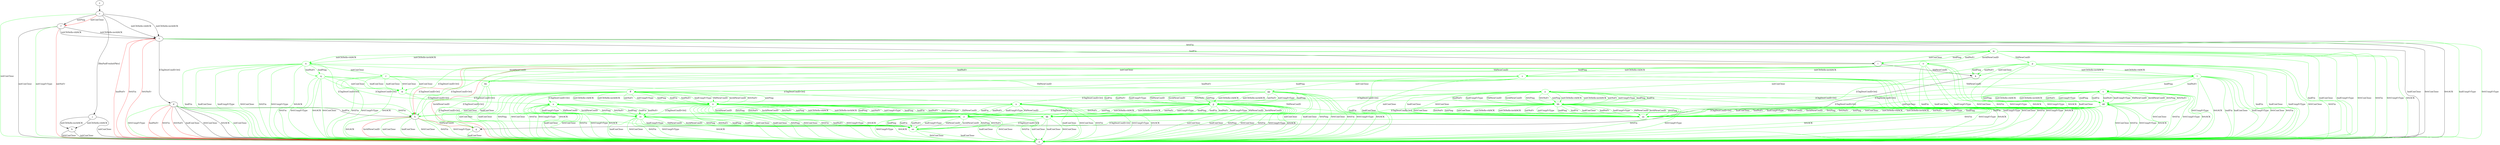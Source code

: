digraph "" {
	b -> a	[key=0,
		label="initConClose "];
	b -> a	[key=1,
		label="0rttConClose "];
	c -> a	[key=0,
		color=green,
		label="initConClose "];
	c -> f	[key=0,
		label="initPing "];
	c -> f	[key=1,
		color=red,
		label="initConClose "];
	c -> j	[key=0,
		label="[RmPadFrmInitPkts] "];
	c -> l	[key=0,
		label="initCltHello-vldACK "];
	c -> l	[key=1,
		label="initCltHello-invldACK "];
	d -> a	[key=0,
		label="hndConClose "];
	d -> a	[key=1,
		label="0rttConClose "];
	d -> a	[key=2,
		label="0rttACK "];
	d -> a	[key=3,
		color=green,
		label="initConClose "];
	d -> a	[key=4,
		color=green,
		label="0rttUnxpFrType "];
	d -> a	[key=5,
		color=red,
		label="hndNoFr "];
	d -> a	[key=6,
		color=red,
		label="0rttFin "];
	d -> a	[key=7,
		color=red,
		label="0rttNoFr "];
	d -> h	[key=0,
		label="hndFin "];
	d -> h	[key=1,
		color=green,
		label="0rttFin "];
	e -> c	[key=0];
	f -> a	[key=0,
		label="initConClose "];
	f -> a	[key=1,
		color=green,
		label="initUnxpFrType "];
	f -> a	[key=2,
		color=red,
		label="initNoFr "];
	f -> l	[key=0,
		label="initCltHello-vldACK "];
	f -> l	[key=1,
		label="initCltHello-invldACK "];
	g -> a	[key=0,
		color=green,
		label="hndConClose "];
	h -> a	[key=0,
		color=green,
		label="initConClose "];
	h -> a	[key=1,
		color=green,
		label="hndConClose "];
	h -> a	[key=2,
		color=green,
		label="0rttConClose "];
	h -> a	[key=3,
		color=green,
		label="0rttFin "];
	h -> a	[key=4,
		color=green,
		label="0rttUnxpFrType "];
	h -> a	[key=5,
		color=green,
		label="0rttACK "];
	h -> a	[key=6,
		color=red,
		label="InvldNewConID "];
	h -> g	[key=0,
		color=red,
		label="VldNewConID "];
	i -> a	[key=0,
		color=red,
		label="InvldNewConID "];
	i -> g	[key=0,
		color=green,
		label="[ChgDestConID-Ori] "];
	i -> h	[key=0,
		color=red,
		label="[ChgDestConID-Ori] "];
	i -> k	[key=0,
		label="VldNewConID "];
	j -> a	[key=0,
		label="initConClose "];
	j -> b	[key=0,
		label="initCltHello-vldACK "];
	j -> b	[key=1,
		label="initCltHello-invldACK "];
	k -> g	[key=0,
		label="[ChgDestConID-Ori] "];
	l -> a	[key=0,
		label="hndConClose "];
	l -> a	[key=1,
		label="0rttConClose "];
	l -> a	[key=2,
		label="0rttACK "];
	l -> a	[key=3,
		color=green,
		label="hndUnxpFrType "];
	l -> a	[key=4,
		color=green,
		label="0rttUnxpFrType "];
	l -> a	[key=5,
		color=red,
		label="hndNoFr "];
	l -> a	[key=6,
		color=red,
		label="0rttFin "];
	l -> a	[key=7,
		color=red,
		label="0rttNoFr "];
	l -> d	[key=0,
		label="[ChgDestConID-Ori] "];
	l -> i	[key=0,
		label="hndFin "];
	m	[color=green];
	l -> m	[key=0,
		color=green,
		label="0rttFin "];
	m -> a	[key=0,
		color=green,
		label="hndFin "];
	m -> a	[key=1,
		color=green,
		label="hndConClose "];
	m -> a	[key=2,
		color=green,
		label="hndUnxpFrType "];
	m -> a	[key=3,
		color=green,
		label="0rttConClose "];
	m -> a	[key=4,
		color=green,
		label="0rttFin "];
	m -> a	[key=5,
		color=green,
		label="0rttUnxpFrType "];
	m -> a	[key=6,
		color=green,
		label="0rttACK "];
	m -> h	[key=0,
		color=green,
		label="[ChgDestConID-Ori] "];
	m -> i	[key=0,
		color=green,
		label="initConClose "];
	m -> i	[key=1,
		color=green,
		label="hndPing "];
	m -> i	[key=2,
		color=green,
		label="hndNoFr "];
	n	[color=green];
	m -> n	[key=0,
		color=green,
		label="initCltHello-vldACK "];
	m -> n	[key=1,
		color=green,
		label="initCltHello-invldACK "];
	o	[color=green];
	m -> o	[key=0,
		color=green,
		label="InvldNewConID "];
	p	[color=green];
	m -> p	[key=0,
		color=green,
		label="VldNewConID "];
	n -> a	[key=0,
		color=green,
		label="hndFin "];
	n -> a	[key=1,
		color=green,
		label="hndConClose "];
	n -> a	[key=2,
		color=green,
		label="hndUnxpFrType "];
	n -> a	[key=3,
		color=green,
		label="0rttConClose "];
	n -> a	[key=4,
		color=green,
		label="0rttFin "];
	n -> a	[key=5,
		color=green,
		label="0rttUnxpFrType "];
	n -> a	[key=6,
		color=green,
		label="0rttACK "];
	n -> h	[key=0,
		color=green,
		label="[ChgDestConID-Ori] "];
	q	[color=green];
	n -> q	[key=0,
		color=green,
		label="hndPing "];
	n -> q	[key=1,
		color=green,
		label="hndNoFr "];
	r	[color=green];
	n -> r	[key=0,
		color=green,
		label="initConClose "];
	s	[color=green];
	n -> s	[key=0,
		color=green,
		label="InvldNewConID "];
	t	[color=green];
	n -> t	[key=0,
		color=green,
		label="VldNewConID "];
	o -> a	[key=0,
		color=green,
		label="hndFin "];
	o -> a	[key=1,
		color=green,
		label="hndConClose "];
	o -> a	[key=2,
		color=green,
		label="hndUnxpFrType "];
	o -> a	[key=3,
		color=green,
		label="0rttConClose "];
	o -> a	[key=4,
		color=green,
		label="0rttFin "];
	o -> a	[key=5,
		color=green,
		label="0rttUnxpFrType "];
	o -> a	[key=6,
		color=green,
		label="0rttACK "];
	o -> h	[key=0,
		color=green,
		label="[ChgDestConID-Ori] "];
	o -> s	[key=0,
		color=green,
		label="initCltHello-vldACK "];
	o -> s	[key=1,
		color=green,
		label="initCltHello-invldACK "];
	hh	[color=green];
	o -> hh	[key=0,
		color=green,
		label="initConClose "];
	o -> hh	[key=1,
		color=green,
		label="hndPing "];
	o -> hh	[key=2,
		color=green,
		label="hndNoFr "];
	p -> a	[key=0,
		color=green,
		label="hndFin "];
	p -> a	[key=1,
		color=green,
		label="hndConClose "];
	p -> a	[key=2,
		color=green,
		label="hndUnxpFrType "];
	p -> a	[key=3,
		color=green,
		label="0rttConClose "];
	p -> a	[key=4,
		color=green,
		label="0rttFin "];
	p -> a	[key=5,
		color=green,
		label="0rttUnxpFrType "];
	p -> a	[key=6,
		color=green,
		label="0rttACK "];
	p -> h	[key=0,
		color=green,
		label="[ChgDestConID-Ori] "];
	p -> k	[key=0,
		color=green,
		label="initConClose "];
	p -> k	[key=1,
		color=green,
		label="hndPing "];
	p -> k	[key=2,
		color=green,
		label="hndNoFr "];
	p -> t	[key=0,
		color=green,
		label="initCltHello-vldACK "];
	p -> t	[key=1,
		color=green,
		label="initCltHello-invldACK "];
	q -> a	[key=0,
		color=green,
		label="0rttConClose "];
	q -> a	[key=1,
		color=green,
		label="0rttFin "];
	q -> a	[key=2,
		color=green,
		label="0rttUnxpFrType "];
	q -> a	[key=3,
		color=green,
		label="0rttACK "];
	u	[color=green];
	q -> u	[key=0,
		color=green,
		label="[ChgDestConID-Ori] "];
	v	[color=green];
	q -> v	[key=0,
		color=green,
		label="VldNewConID "];
	w	[color=green];
	q -> w	[key=0,
		color=green,
		label="initConClose "];
	q -> w	[key=1,
		color=green,
		label="hndConClose "];
	r -> a	[key=0,
		color=green,
		label="0rttFin "];
	r -> a	[key=1,
		color=green,
		label="0rttUnxpFrType "];
	r -> a	[key=2,
		color=green,
		label="0rttACK "];
	r -> w	[key=0,
		color=green,
		label="initConClose "];
	r -> w	[key=1,
		color=green,
		label="hndConClose "];
	r -> w	[key=2,
		color=green,
		label="0rttConClose "];
	x	[color=green];
	r -> x	[key=0,
		color=green,
		label="[ChgDestConID-Ori] "];
	y	[color=green];
	r -> y	[key=0,
		color=green,
		label="VldNewConID "];
	s -> a	[key=0,
		color=green,
		label="hndFin "];
	s -> a	[key=1,
		color=green,
		label="hndConClose "];
	s -> a	[key=2,
		color=green,
		label="hndUnxpFrType "];
	s -> a	[key=3,
		color=green,
		label="0rttConClose "];
	s -> a	[key=4,
		color=green,
		label="0rttFin "];
	s -> a	[key=5,
		color=green,
		label="0rttUnxpFrType "];
	s -> a	[key=6,
		color=green,
		label="0rttACK "];
	s -> h	[key=0,
		color=green,
		label="[ChgDestConID-Ori] "];
	ff	[color=green];
	s -> ff	[key=0,
		color=green,
		label="hndPing "];
	s -> ff	[key=1,
		color=green,
		label="hndNoFr "];
	gg	[color=green];
	s -> gg	[key=0,
		color=green,
		label="initConClose "];
	t -> a	[key=0,
		color=green,
		label="hndFin "];
	t -> a	[key=1,
		color=green,
		label="hndConClose "];
	t -> a	[key=2,
		color=green,
		label="hndUnxpFrType "];
	t -> a	[key=3,
		color=green,
		label="0rttConClose "];
	t -> a	[key=4,
		color=green,
		label="0rttFin "];
	t -> a	[key=5,
		color=green,
		label="0rttUnxpFrType "];
	t -> a	[key=6,
		color=green,
		label="0rttACK "];
	t -> h	[key=0,
		color=green,
		label="[ChgDestConID-Ori] "];
	t -> v	[key=0,
		color=green,
		label="hndPing "];
	t -> v	[key=1,
		color=green,
		label="hndNoFr "];
	t -> y	[key=0,
		color=green,
		label="initConClose "];
	u -> a	[key=0,
		color=green,
		label="hndConClose "];
	u -> a	[key=1,
		color=green,
		label="0rttConClose "];
	u -> a	[key=2,
		color=green,
		label="0rttFin "];
	u -> a	[key=3,
		color=green,
		label="0rttUnxpFrType "];
	u -> a	[key=4,
		color=green,
		label="0rttACK "];
	cc	[color=green];
	u -> cc	[key=0,
		color=green,
		label="hndPing "];
	u -> cc	[key=1,
		color=green,
		label="hndFin "];
	u -> cc	[key=2,
		color=green,
		label="hndNoFr "];
	u -> cc	[key=3,
		color=green,
		label="hndUnxpFrType "];
	u -> cc	[key=4,
		color=green,
		label="VldNewConID "];
	u -> cc	[key=5,
		color=green,
		label="InvldNewConID "];
	u -> cc	[key=6,
		color=green,
		label="0rttPing "];
	u -> cc	[key=7,
		color=green,
		label="0rttNoFr "];
	v -> a	[key=0,
		color=green,
		label="0rttConClose "];
	v -> a	[key=1,
		color=green,
		label="0rttFin "];
	v -> a	[key=2,
		color=green,
		label="0rttUnxpFrType "];
	v -> a	[key=3,
		color=green,
		label="0rttACK "];
	v -> u	[key=0,
		color=green,
		label="[ChgDestConID-Ori] "];
	aa	[color=green];
	v -> aa	[key=0,
		color=green,
		label="initConClose "];
	v -> aa	[key=1,
		color=green,
		label="hndConClose "];
	dd	[color=green];
	v -> dd	[key=0,
		color=green,
		label="initPing "];
	v -> dd	[key=1,
		color=green,
		label="initCltHello-vldACK "];
	v -> dd	[key=2,
		color=green,
		label="initCltHello-invldACK "];
	v -> dd	[key=3,
		color=green,
		label="initNoFr "];
	v -> dd	[key=4,
		color=green,
		label="initUnxpFrType "];
	v -> dd	[key=5,
		color=green,
		label="hndPing "];
	v -> dd	[key=6,
		color=green,
		label="hndFin "];
	v -> dd	[key=7,
		color=green,
		label="hndNoFr "];
	v -> dd	[key=8,
		color=green,
		label="hndUnxpFrType "];
	v -> dd	[key=9,
		color=green,
		label="VldNewConID "];
	v -> dd	[key=10,
		color=green,
		label="InvldNewConID "];
	v -> dd	[key=11,
		color=green,
		label="0rttPing "];
	v -> dd	[key=12,
		color=green,
		label="0rttNoFr "];
	w -> aa	[key=0,
		color=green,
		label="VldNewConID "];
	ee	[color=green];
	w -> ee	[key=0,
		color=green,
		label="[ChgDestConID-Ori] "];
	x -> a	[key=0,
		color=green,
		label="hndConClose "];
	x -> a	[key=1,
		color=green,
		label="0rttConClose "];
	x -> a	[key=2,
		color=green,
		label="0rttFin "];
	x -> a	[key=3,
		color=green,
		label="0rttUnxpFrType "];
	x -> a	[key=4,
		color=green,
		label="0rttACK "];
	z	[color=green];
	x -> z	[key=0,
		color=green,
		label="hndPing "];
	x -> z	[key=1,
		color=green,
		label="hndFin "];
	x -> z	[key=2,
		color=green,
		label="hndNoFr "];
	x -> z	[key=3,
		color=green,
		label="hndUnxpFrType "];
	x -> z	[key=4,
		color=green,
		label="VldNewConID "];
	x -> z	[key=5,
		color=green,
		label="InvldNewConID "];
	x -> z	[key=6,
		color=green,
		label="0rttPing "];
	x -> z	[key=7,
		color=green,
		label="0rttNoFr "];
	y -> a	[key=0,
		color=green,
		label="0rttFin "];
	y -> a	[key=1,
		color=green,
		label="0rttUnxpFrType "];
	y -> a	[key=2,
		color=green,
		label="0rttACK "];
	y -> x	[key=0,
		color=green,
		label="[ChgDestConID-Ori] "];
	y -> aa	[key=0,
		color=green,
		label="initConClose "];
	y -> aa	[key=1,
		color=green,
		label="hndConClose "];
	y -> aa	[key=2,
		color=green,
		label="0rttConClose "];
	bb	[color=green];
	y -> bb	[key=0,
		color=green,
		label="initPing "];
	y -> bb	[key=1,
		color=green,
		label="initCltHello-vldACK "];
	y -> bb	[key=2,
		color=green,
		label="initCltHello-invldACK "];
	y -> bb	[key=3,
		color=green,
		label="initNoFr "];
	y -> bb	[key=4,
		color=green,
		label="initUnxpFrType "];
	y -> bb	[key=5,
		color=green,
		label="hndPing "];
	y -> bb	[key=6,
		color=green,
		label="hndFin "];
	y -> bb	[key=7,
		color=green,
		label="hndNoFr "];
	y -> bb	[key=8,
		color=green,
		label="hndUnxpFrType "];
	y -> bb	[key=9,
		color=green,
		label="VldNewConID "];
	y -> bb	[key=10,
		color=green,
		label="InvldNewConID "];
	y -> bb	[key=11,
		color=green,
		label="0rttPing "];
	y -> bb	[key=12,
		color=green,
		label="0rttNoFr "];
	z -> a	[key=0,
		color=green,
		label="hndConClose "];
	z -> a	[key=1,
		color=green,
		label="0rttConClose "];
	z -> a	[key=2,
		color=green,
		label="0rttFin "];
	z -> a	[key=3,
		color=green,
		label="0rttUnxpFrType "];
	z -> a	[key=4,
		color=green,
		label="0rttACK "];
	z -> ee	[key=0,
		color=green,
		label="hndPing "];
	z -> ee	[key=1,
		color=green,
		label="hndFin "];
	z -> ee	[key=2,
		color=green,
		label="hndNoFr "];
	z -> ee	[key=3,
		color=green,
		label="hndUnxpFrType "];
	z -> ee	[key=4,
		color=green,
		label="VldNewConID "];
	z -> ee	[key=5,
		color=green,
		label="InvldNewConID "];
	z -> ee	[key=6,
		color=green,
		label="0rttPing "];
	z -> ee	[key=7,
		color=green,
		label="0rttNoFr "];
	aa -> ee	[key=0,
		color=green,
		label="[ChgDestConID-Ori] "];
	bb -> a	[key=0,
		color=green,
		label="0rttFin "];
	bb -> a	[key=1,
		color=green,
		label="0rttUnxpFrType "];
	bb -> a	[key=2,
		color=green,
		label="0rttACK "];
	bb -> z	[key=0,
		color=green,
		label="[ChgDestConID-Ori] "];
	bb -> aa	[key=0,
		color=green,
		label="initPing "];
	bb -> aa	[key=1,
		color=green,
		label="initConClose "];
	bb -> aa	[key=2,
		color=green,
		label="initCltHello-vldACK "];
	bb -> aa	[key=3,
		color=green,
		label="initCltHello-invldACK "];
	bb -> aa	[key=4,
		color=green,
		label="initNoFr "];
	bb -> aa	[key=5,
		color=green,
		label="initUnxpFrType "];
	bb -> aa	[key=6,
		color=green,
		label="hndPing "];
	bb -> aa	[key=7,
		color=green,
		label="hndFin "];
	bb -> aa	[key=8,
		color=green,
		label="hndConClose "];
	bb -> aa	[key=9,
		color=green,
		label="hndNoFr "];
	bb -> aa	[key=10,
		color=green,
		label="hndUnxpFrType "];
	bb -> aa	[key=11,
		color=green,
		label="VldNewConID "];
	bb -> aa	[key=12,
		color=green,
		label="InvldNewConID "];
	bb -> aa	[key=13,
		color=green,
		label="0rttPing "];
	bb -> aa	[key=14,
		color=green,
		label="0rttConClose "];
	bb -> aa	[key=15,
		color=green,
		label="0rttNoFr "];
	cc -> a	[key=0,
		color=green,
		label="hndConClose "];
	cc -> a	[key=1,
		color=green,
		label="0rttConClose "];
	cc -> a	[key=2,
		color=green,
		label="0rttFin "];
	cc -> a	[key=3,
		color=green,
		label="0rttUnxpFrType "];
	cc -> a	[key=4,
		color=green,
		label="0rttACK "];
	cc -> ee	[key=0,
		color=green,
		label="hndPing "];
	cc -> ee	[key=1,
		color=green,
		label="hndFin "];
	cc -> ee	[key=2,
		color=green,
		label="hndNoFr "];
	cc -> ee	[key=3,
		color=green,
		label="hndUnxpFrType "];
	cc -> ee	[key=4,
		color=green,
		label="VldNewConID "];
	cc -> ee	[key=5,
		color=green,
		label="InvldNewConID "];
	cc -> ee	[key=6,
		color=green,
		label="0rttPing "];
	cc -> ee	[key=7,
		color=green,
		label="0rttNoFr "];
	dd -> a	[key=0,
		color=green,
		label="0rttConClose "];
	dd -> a	[key=1,
		color=green,
		label="0rttFin "];
	dd -> a	[key=2,
		color=green,
		label="0rttUnxpFrType "];
	dd -> a	[key=3,
		color=green,
		label="0rttACK "];
	dd -> aa	[key=0,
		color=green,
		label="initPing "];
	dd -> aa	[key=1,
		color=green,
		label="initConClose "];
	dd -> aa	[key=2,
		color=green,
		label="initCltHello-vldACK "];
	dd -> aa	[key=3,
		color=green,
		label="initCltHello-invldACK "];
	dd -> aa	[key=4,
		color=green,
		label="initNoFr "];
	dd -> aa	[key=5,
		color=green,
		label="initUnxpFrType "];
	dd -> aa	[key=6,
		color=green,
		label="hndPing "];
	dd -> aa	[key=7,
		color=green,
		label="hndFin "];
	dd -> aa	[key=8,
		color=green,
		label="hndConClose "];
	dd -> aa	[key=9,
		color=green,
		label="hndNoFr "];
	dd -> aa	[key=10,
		color=green,
		label="hndUnxpFrType "];
	dd -> aa	[key=11,
		color=green,
		label="VldNewConID "];
	dd -> aa	[key=12,
		color=green,
		label="InvldNewConID "];
	dd -> aa	[key=13,
		color=green,
		label="0rttPing "];
	dd -> aa	[key=14,
		color=green,
		label="0rttNoFr "];
	dd -> cc	[key=0,
		color=green,
		label="[ChgDestConID-Ori] "];
	ee -> a	[key=0,
		color=green,
		label="hndConClose "];
	ee -> a	[key=1,
		color=green,
		label="0rttConClose "];
	ff -> a	[key=0,
		color=green,
		label="initConClose "];
	ff -> a	[key=1,
		color=green,
		label="hndConClose "];
	ff -> a	[key=2,
		color=green,
		label="0rttPing "];
	ff -> a	[key=3,
		color=green,
		label="0rttConClose "];
	ff -> a	[key=4,
		color=green,
		label="0rttFin "];
	ff -> a	[key=5,
		color=green,
		label="0rttUnxpFrType "];
	ff -> a	[key=6,
		color=green,
		label="0rttACK "];
	ff -> u	[key=0,
		color=green,
		label="[ChgDestConID-Ori] "];
	ii	[color=green];
	ff -> ii	[key=0,
		color=green,
		label="initPing "];
	ff -> ii	[key=1,
		color=green,
		label="initCltHello-vldACK "];
	ff -> ii	[key=2,
		color=green,
		label="initCltHello-invldACK "];
	ff -> ii	[key=3,
		color=green,
		label="initNoFr "];
	ff -> ii	[key=4,
		color=green,
		label="initUnxpFrType "];
	ff -> ii	[key=5,
		color=green,
		label="hndPing "];
	ff -> ii	[key=6,
		color=green,
		label="hndFin "];
	ff -> ii	[key=7,
		color=green,
		label="hndNoFr "];
	ff -> ii	[key=8,
		color=green,
		label="hndUnxpFrType "];
	ff -> ii	[key=9,
		color=green,
		label="VldNewConID "];
	ff -> ii	[key=10,
		color=green,
		label="InvldNewConID "];
	ff -> ii	[key=11,
		color=green,
		label="0rttNoFr "];
	gg -> a	[key=0,
		color=green,
		label="initConClose "];
	gg -> a	[key=1,
		color=green,
		label="hndConClose "];
	gg -> a	[key=2,
		color=green,
		label="0rttPing "];
	gg -> a	[key=3,
		color=green,
		label="0rttConClose "];
	gg -> a	[key=4,
		color=green,
		label="0rttFin "];
	gg -> a	[key=5,
		color=green,
		label="0rttUnxpFrType "];
	gg -> a	[key=6,
		color=green,
		label="0rttACK "];
	gg -> x	[key=0,
		color=green,
		label="[ChgDestConID-Ori] "];
	jj	[color=green];
	gg -> jj	[key=0,
		color=green,
		label="initPing "];
	gg -> jj	[key=1,
		color=green,
		label="initCltHello-vldACK "];
	gg -> jj	[key=2,
		color=green,
		label="initCltHello-invldACK "];
	gg -> jj	[key=3,
		color=green,
		label="initNoFr "];
	gg -> jj	[key=4,
		color=green,
		label="initUnxpFrType "];
	gg -> jj	[key=5,
		color=green,
		label="hndPing "];
	gg -> jj	[key=6,
		color=green,
		label="hndFin "];
	gg -> jj	[key=7,
		color=green,
		label="hndNoFr "];
	gg -> jj	[key=8,
		color=green,
		label="hndUnxpFrType "];
	gg -> jj	[key=9,
		color=green,
		label="VldNewConID "];
	gg -> jj	[key=10,
		color=green,
		label="InvldNewConID "];
	gg -> jj	[key=11,
		color=green,
		label="0rttNoFr "];
	hh -> a	[key=0,
		color=green,
		label="initConClose "];
	hh -> a	[key=1,
		color=green,
		label="hndConClose "];
	hh -> g	[key=0,
		color=green,
		label="[ChgDestConID-Ori] "];
	ii -> a	[key=0,
		color=green,
		label="initConClose "];
	ii -> a	[key=1,
		color=green,
		label="hndConClose "];
	ii -> a	[key=2,
		color=green,
		label="0rttPing "];
	ii -> a	[key=3,
		color=green,
		label="0rttConClose "];
	ii -> a	[key=4,
		color=green,
		label="0rttFin "];
	ii -> a	[key=5,
		color=green,
		label="0rttUnxpFrType "];
	ii -> a	[key=6,
		color=green,
		label="0rttACK "];
	ii -> cc	[key=0,
		color=green,
		label="[ChgDestConID-Ori] "];
	kk	[color=green];
	ii -> kk	[key=0,
		color=green,
		label="initPing "];
	ii -> kk	[key=1,
		color=green,
		label="initCltHello-vldACK "];
	ii -> kk	[key=2,
		color=green,
		label="initCltHello-invldACK "];
	ii -> kk	[key=3,
		color=green,
		label="initNoFr "];
	ii -> kk	[key=4,
		color=green,
		label="initUnxpFrType "];
	ii -> kk	[key=5,
		color=green,
		label="hndPing "];
	ii -> kk	[key=6,
		color=green,
		label="hndFin "];
	ii -> kk	[key=7,
		color=green,
		label="hndNoFr "];
	ii -> kk	[key=8,
		color=green,
		label="hndUnxpFrType "];
	ii -> kk	[key=9,
		color=green,
		label="VldNewConID "];
	ii -> kk	[key=10,
		color=green,
		label="InvldNewConID "];
	ii -> kk	[key=11,
		color=green,
		label="0rttNoFr "];
	jj -> a	[key=0,
		color=green,
		label="initConClose "];
	jj -> a	[key=1,
		color=green,
		label="hndConClose "];
	jj -> a	[key=2,
		color=green,
		label="0rttPing "];
	jj -> a	[key=3,
		color=green,
		label="0rttConClose "];
	jj -> a	[key=4,
		color=green,
		label="0rttFin "];
	jj -> a	[key=5,
		color=green,
		label="0rttUnxpFrType "];
	jj -> a	[key=6,
		color=green,
		label="0rttACK "];
	jj -> z	[key=0,
		color=green,
		label="[ChgDestConID-Ori] "];
	jj -> kk	[key=0,
		color=green,
		label="initPing "];
	jj -> kk	[key=1,
		color=green,
		label="initCltHello-vldACK "];
	jj -> kk	[key=2,
		color=green,
		label="initCltHello-invldACK "];
	jj -> kk	[key=3,
		color=green,
		label="initNoFr "];
	jj -> kk	[key=4,
		color=green,
		label="initUnxpFrType "];
	jj -> kk	[key=5,
		color=green,
		label="hndPing "];
	jj -> kk	[key=6,
		color=green,
		label="hndFin "];
	jj -> kk	[key=7,
		color=green,
		label="hndNoFr "];
	jj -> kk	[key=8,
		color=green,
		label="hndUnxpFrType "];
	jj -> kk	[key=9,
		color=green,
		label="VldNewConID "];
	jj -> kk	[key=10,
		color=green,
		label="InvldNewConID "];
	jj -> kk	[key=11,
		color=green,
		label="0rttNoFr "];
	kk -> a	[key=0,
		color=green,
		label="initConClose "];
	kk -> a	[key=1,
		color=green,
		label="hndConClose "];
	kk -> a	[key=2,
		color=green,
		label="0rttConClose "];
	kk -> ee	[key=0,
		color=green,
		label="[ChgDestConID-Ori] "];
}
